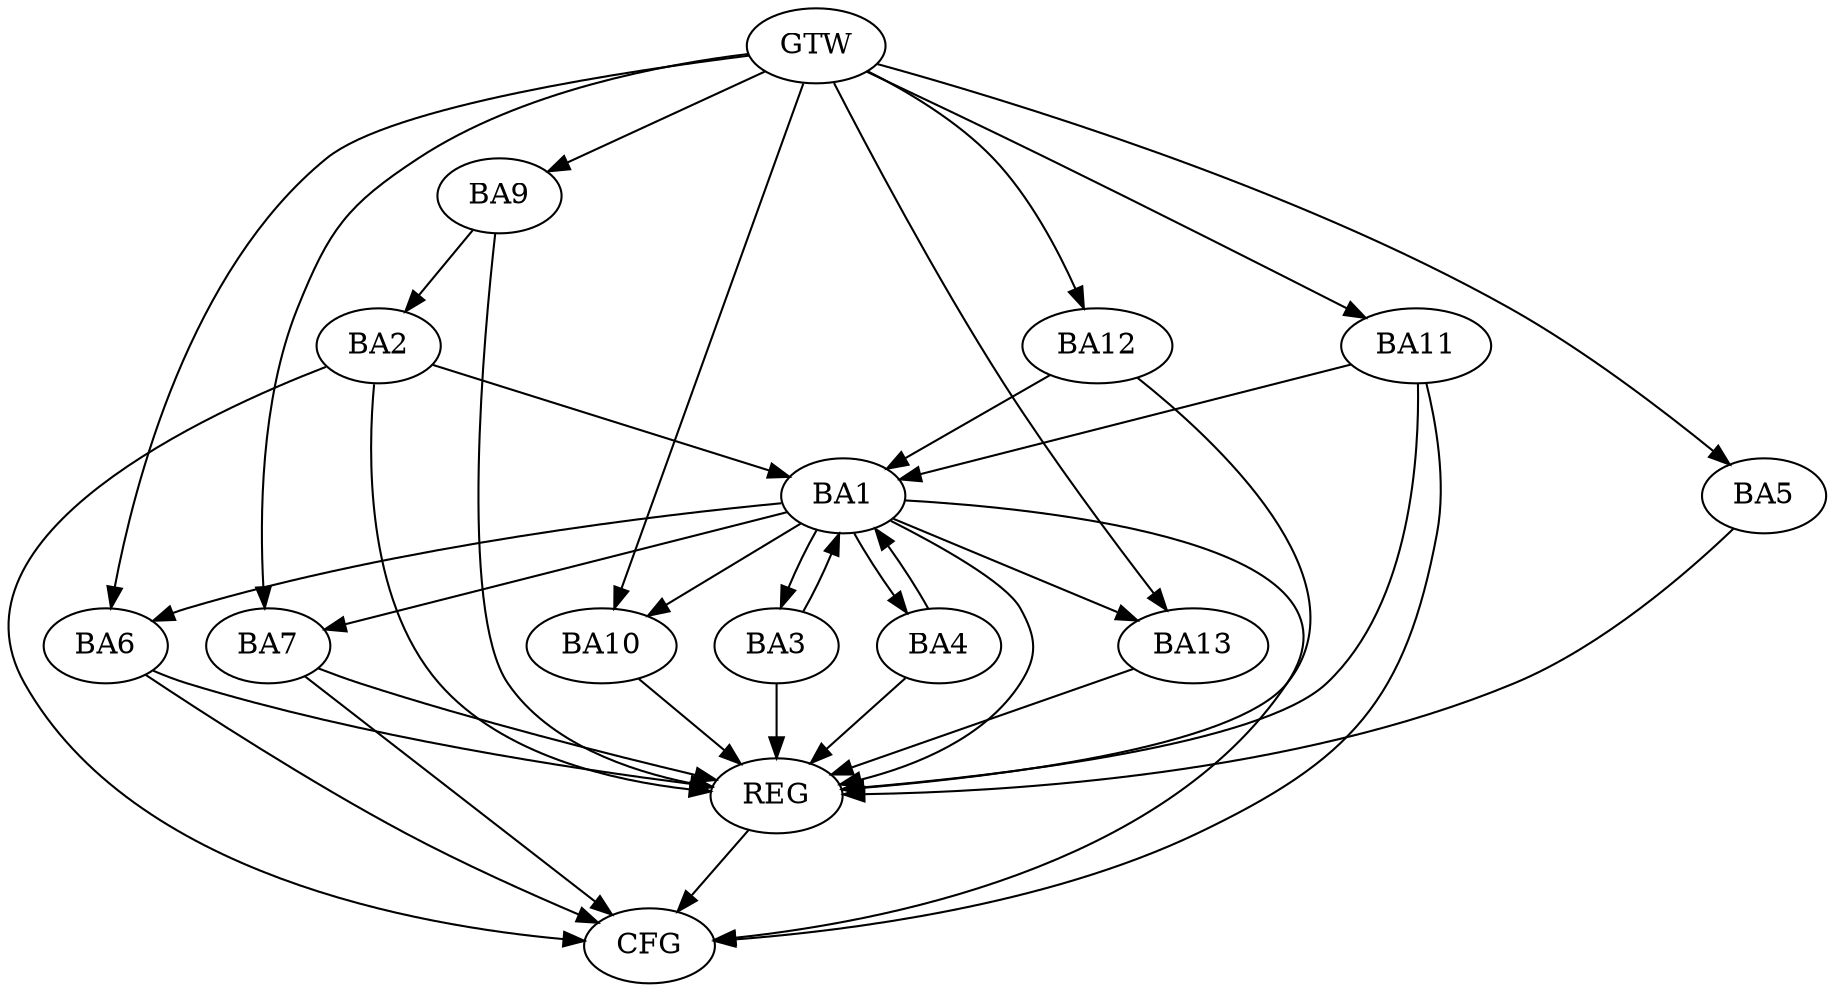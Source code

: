 strict digraph G {
  BA1 [ label="BA1" ];
  BA2 [ label="BA2" ];
  BA3 [ label="BA3" ];
  BA4 [ label="BA4" ];
  BA5 [ label="BA5" ];
  BA6 [ label="BA6" ];
  BA7 [ label="BA7" ];
  BA9 [ label="BA9" ];
  BA10 [ label="BA10" ];
  BA11 [ label="BA11" ];
  BA12 [ label="BA12" ];
  BA13 [ label="BA13" ];
  GTW [ label="GTW" ];
  REG [ label="REG" ];
  CFG [ label="CFG" ];
  BA2 -> BA1;
  BA3 -> BA1;
  BA4 -> BA1;
  BA9 -> BA2;
  BA11 -> BA1;
  BA12 -> BA1;
  GTW -> BA5;
  GTW -> BA6;
  GTW -> BA7;
  GTW -> BA9;
  GTW -> BA10;
  GTW -> BA11;
  GTW -> BA12;
  GTW -> BA13;
  BA1 -> REG;
  BA2 -> REG;
  BA3 -> REG;
  BA4 -> REG;
  BA5 -> REG;
  BA6 -> REG;
  BA7 -> REG;
  BA9 -> REG;
  BA10 -> REG;
  BA11 -> REG;
  BA12 -> REG;
  BA13 -> REG;
  BA11 -> CFG;
  BA7 -> CFG;
  BA6 -> CFG;
  BA2 -> CFG;
  BA1 -> CFG;
  REG -> CFG;
  BA1 -> BA7;
  BA1 -> BA6;
  BA1 -> BA3;
  BA1 -> BA10;
  BA1 -> BA13;
  BA1 -> BA4;
}

